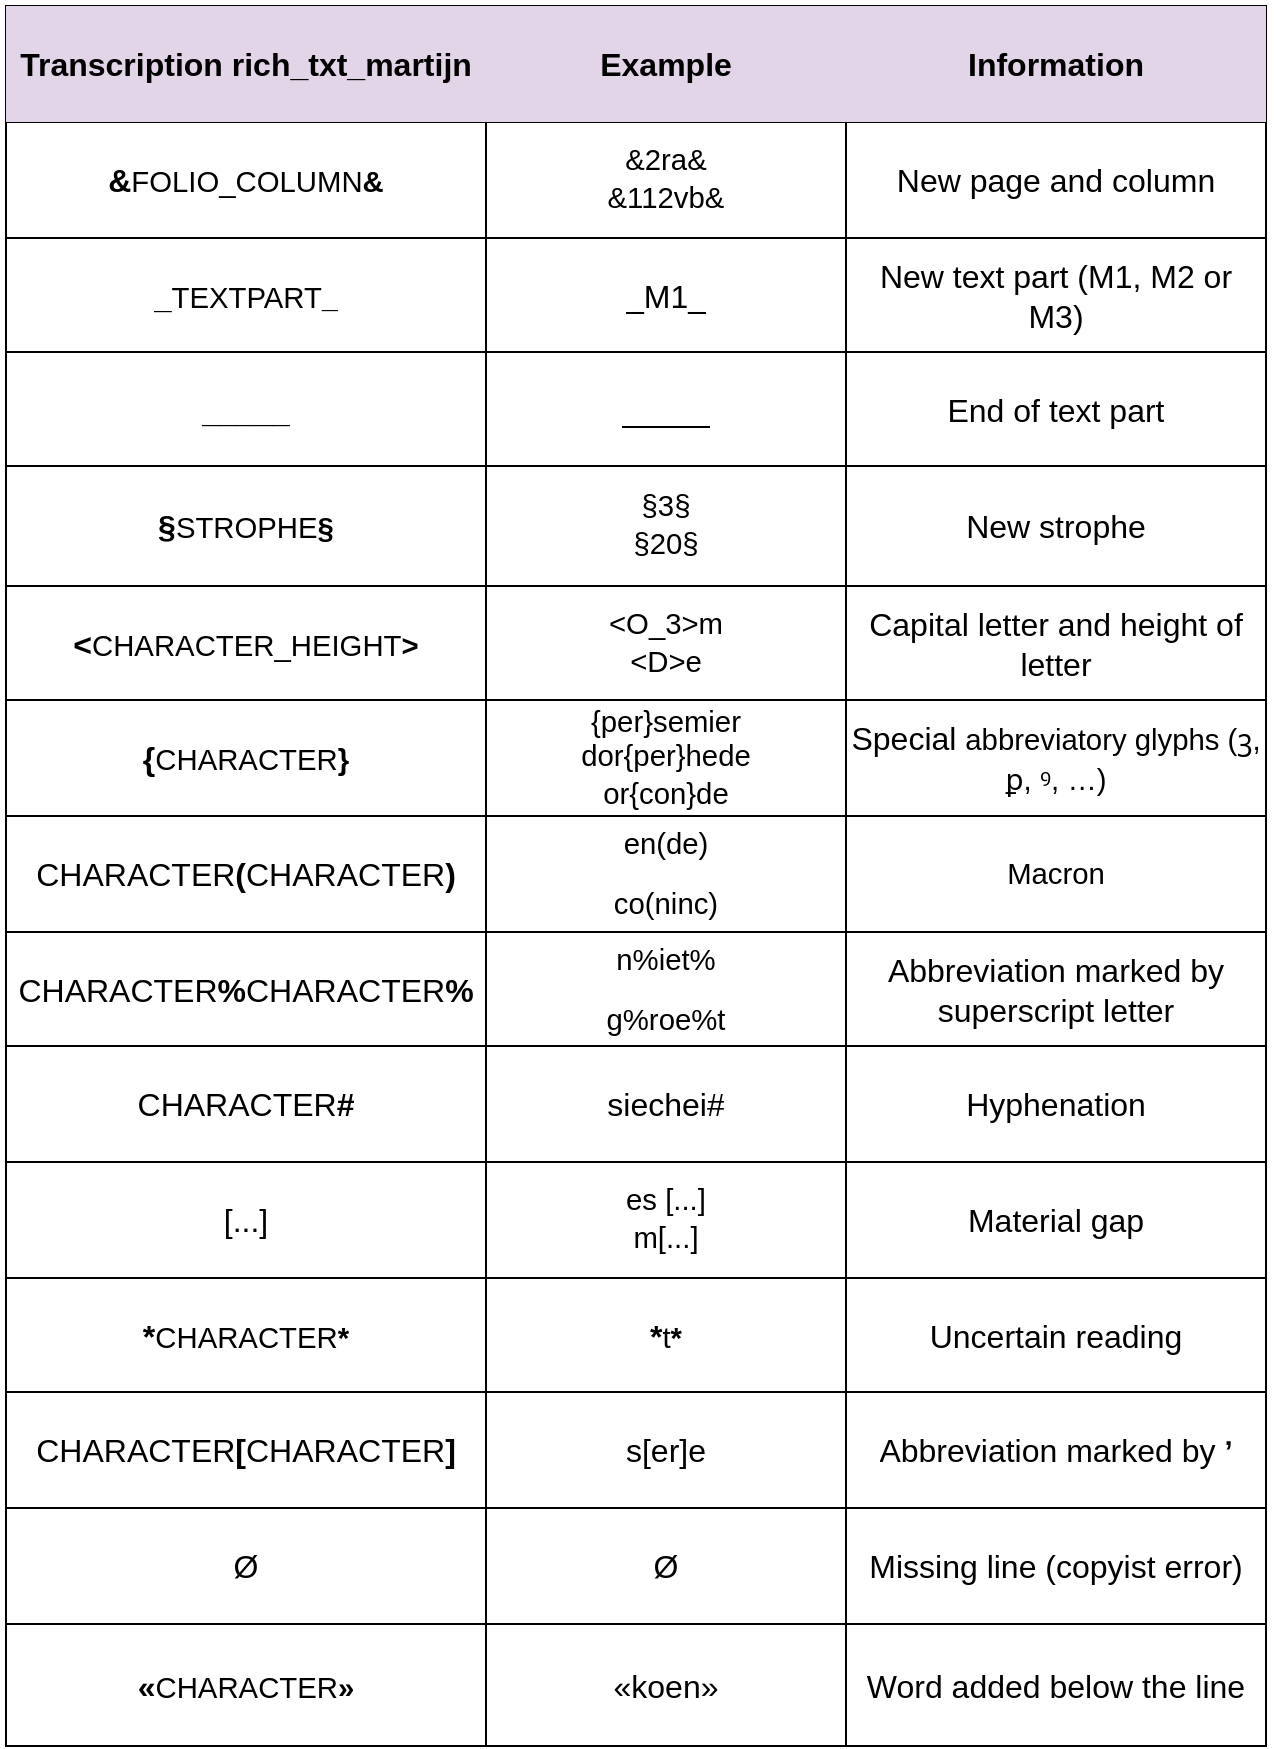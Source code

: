 <mxfile version="21.3.7" type="github">
  <diagram name="Pagina-1" id="mJlwiJq9raq-yvub0vJI">
    <mxGraphModel dx="1058" dy="654" grid="1" gridSize="10" guides="1" tooltips="1" connect="1" arrows="1" fold="1" page="1" pageScale="1" pageWidth="827" pageHeight="1169" math="0" shadow="0">
      <root>
        <mxCell id="0" />
        <mxCell id="1" parent="0" />
        <mxCell id="Lr4mn4v38lpQ2PJF2ylV-3" value="" style="shape=table;startSize=0;container=1;collapsible=0;childLayout=tableLayout;fontSize=16;fontFamily=Helvetica;" vertex="1" parent="1">
          <mxGeometry x="90" y="40" width="630" height="870" as="geometry" />
        </mxCell>
        <mxCell id="Lr4mn4v38lpQ2PJF2ylV-12" value="" style="shape=tableRow;horizontal=0;startSize=0;swimlaneHead=0;swimlaneBody=0;strokeColor=inherit;top=0;left=0;bottom=0;right=0;collapsible=0;dropTarget=0;fillColor=none;points=[[0,0.5],[1,0.5]];portConstraint=eastwest;fontSize=16;fontFamily=Helvetica;" vertex="1" parent="Lr4mn4v38lpQ2PJF2ylV-3">
          <mxGeometry width="630" height="58" as="geometry" />
        </mxCell>
        <mxCell id="Lr4mn4v38lpQ2PJF2ylV-13" value="&lt;b style=&quot;font-size: medium; text-align: start;&quot;&gt;Transcription rich_txt_martijn&lt;/b&gt;&lt;span style=&quot;font-size: medium; text-align: start;&quot;&gt;&lt;/span&gt;" style="shape=partialRectangle;html=1;whiteSpace=wrap;connectable=0;strokeColor=#A62637;overflow=hidden;fillColor=#e1d5e7;top=0;left=0;bottom=0;right=0;pointerEvents=1;fontSize=16;fontFamily=Helvetica;strokeWidth=6;perimeterSpacing=6;" vertex="1" parent="Lr4mn4v38lpQ2PJF2ylV-12">
          <mxGeometry width="240" height="58" as="geometry">
            <mxRectangle width="240" height="58" as="alternateBounds" />
          </mxGeometry>
        </mxCell>
        <mxCell id="Lr4mn4v38lpQ2PJF2ylV-14" value="&lt;b style=&quot;font-size: medium; text-align: start;&quot;&gt;Example&lt;/b&gt;&lt;span style=&quot;font-size: medium; text-align: start;&quot;&gt;&lt;/span&gt;" style="shape=partialRectangle;html=1;whiteSpace=wrap;connectable=0;strokeColor=#9673a6;overflow=hidden;fillColor=#e1d5e7;top=0;left=0;bottom=0;right=0;pointerEvents=1;fontSize=16;fontFamily=Helvetica;strokeWidth=6;perimeterSpacing=6;" vertex="1" parent="Lr4mn4v38lpQ2PJF2ylV-12">
          <mxGeometry x="240" width="180" height="58" as="geometry">
            <mxRectangle width="180" height="58" as="alternateBounds" />
          </mxGeometry>
        </mxCell>
        <mxCell id="Lr4mn4v38lpQ2PJF2ylV-15" value="&lt;b style=&quot;font-size: medium; text-align: start;&quot;&gt;Information&lt;/b&gt;&lt;span style=&quot;font-size: medium; text-align: start;&quot;&gt;&lt;/span&gt;" style="shape=partialRectangle;html=1;whiteSpace=wrap;connectable=0;strokeColor=#9673a6;overflow=hidden;fillColor=#e1d5e7;top=0;left=0;bottom=0;right=0;pointerEvents=1;fontSize=16;fontFamily=Helvetica;strokeWidth=6;perimeterSpacing=6;" vertex="1" parent="Lr4mn4v38lpQ2PJF2ylV-12">
          <mxGeometry x="420" width="210" height="58" as="geometry">
            <mxRectangle width="210" height="58" as="alternateBounds" />
          </mxGeometry>
        </mxCell>
        <mxCell id="Lr4mn4v38lpQ2PJF2ylV-44" style="shape=tableRow;horizontal=0;startSize=0;swimlaneHead=0;swimlaneBody=0;strokeColor=inherit;top=0;left=0;bottom=0;right=0;collapsible=0;dropTarget=0;fillColor=none;points=[[0,0.5],[1,0.5]];portConstraint=eastwest;fontSize=16;fontFamily=Helvetica;" vertex="1" parent="Lr4mn4v38lpQ2PJF2ylV-3">
          <mxGeometry y="58" width="630" height="58" as="geometry" />
        </mxCell>
        <mxCell id="Lr4mn4v38lpQ2PJF2ylV-45" value="&lt;b style=&quot;font-size: medium; text-align: start;&quot;&gt;&amp;amp;&lt;/b&gt;&lt;span style=&quot;text-align: start; font-size: 11pt; line-height: 15.693px;&quot; lang=&quot;nl&quot;&gt;FOLIO_COLUMN&lt;b&gt;&amp;amp;&lt;/b&gt;&lt;/span&gt;&lt;span style=&quot;font-size: medium; text-align: start;&quot;&gt;&lt;/span&gt;" style="shape=partialRectangle;html=1;whiteSpace=wrap;connectable=0;strokeColor=inherit;overflow=hidden;fillColor=none;top=0;left=0;bottom=0;right=0;pointerEvents=1;fontSize=16;fontFamily=Helvetica;" vertex="1" parent="Lr4mn4v38lpQ2PJF2ylV-44">
          <mxGeometry width="240" height="58" as="geometry">
            <mxRectangle width="240" height="58" as="alternateBounds" />
          </mxGeometry>
        </mxCell>
        <mxCell id="Lr4mn4v38lpQ2PJF2ylV-46" value="&lt;div style=&quot;font-size: medium; text-align: start;&quot;&gt;&lt;table align=&quot;center&quot; cellpadding=&quot;0&quot; cellspacing=&quot;0&quot;&gt;&lt;tbody&gt;&lt;tr&gt;&lt;td style=&quot;padding: 0cm 7.05pt;&quot; align=&quot;left&quot; valign=&quot;top&quot;&gt;&lt;p style=&quot;margin: 0cm; line-height: 16.867px; font-size: 11pt; text-align: center;&quot; align=&quot;center&quot; class=&quot;MsoNormal&quot;&gt;&amp;amp;2ra&amp;amp;&lt;/p&gt;&lt;/td&gt;&lt;/tr&gt;&lt;/tbody&gt;&lt;/table&gt;&lt;/div&gt;&lt;span style=&quot;text-align: start; font-size: 11pt; line-height: 15.693px;&quot; lang=&quot;nl&quot;&gt;&amp;amp;112vb&amp;amp;&lt;/span&gt;&lt;span style=&quot;font-size: medium; text-align: start;&quot;&gt;&lt;/span&gt;" style="shape=partialRectangle;html=1;whiteSpace=wrap;connectable=0;strokeColor=inherit;overflow=hidden;fillColor=none;top=0;left=0;bottom=0;right=0;pointerEvents=1;fontSize=16;fontFamily=Helvetica;" vertex="1" parent="Lr4mn4v38lpQ2PJF2ylV-44">
          <mxGeometry x="240" width="180" height="58" as="geometry">
            <mxRectangle width="180" height="58" as="alternateBounds" />
          </mxGeometry>
        </mxCell>
        <mxCell id="Lr4mn4v38lpQ2PJF2ylV-47" value="New page and column&lt;span style=&quot;font-size: medium; text-align: start;&quot;&gt;&lt;/span&gt;" style="shape=partialRectangle;html=1;whiteSpace=wrap;connectable=0;strokeColor=inherit;overflow=hidden;fillColor=none;top=0;left=0;bottom=0;right=0;pointerEvents=1;fontSize=16;fontFamily=Helvetica;" vertex="1" parent="Lr4mn4v38lpQ2PJF2ylV-44">
          <mxGeometry x="420" width="210" height="58" as="geometry">
            <mxRectangle width="210" height="58" as="alternateBounds" />
          </mxGeometry>
        </mxCell>
        <mxCell id="Lr4mn4v38lpQ2PJF2ylV-48" style="shape=tableRow;horizontal=0;startSize=0;swimlaneHead=0;swimlaneBody=0;strokeColor=inherit;top=0;left=0;bottom=0;right=0;collapsible=0;dropTarget=0;fillColor=none;points=[[0,0.5],[1,0.5]];portConstraint=eastwest;fontSize=16;fontFamily=Helvetica;" vertex="1" parent="Lr4mn4v38lpQ2PJF2ylV-3">
          <mxGeometry y="116" width="630" height="57" as="geometry" />
        </mxCell>
        <mxCell id="Lr4mn4v38lpQ2PJF2ylV-49" value="&lt;b style=&quot;font-size: medium; text-align: start;&quot;&gt;_&lt;/b&gt;&lt;span style=&quot;text-align: start; font-size: 11pt; line-height: 15.693px;&quot; lang=&quot;nl&quot;&gt;TEXTPART&lt;b&gt;_&lt;/b&gt;&lt;/span&gt;&lt;span style=&quot;font-size: medium; text-align: start;&quot;&gt;&lt;/span&gt;" style="shape=partialRectangle;html=1;whiteSpace=wrap;connectable=0;strokeColor=inherit;overflow=hidden;fillColor=none;top=0;left=0;bottom=0;right=0;pointerEvents=1;fontSize=16;fontFamily=Helvetica;" vertex="1" parent="Lr4mn4v38lpQ2PJF2ylV-48">
          <mxGeometry width="240" height="57" as="geometry">
            <mxRectangle width="240" height="57" as="alternateBounds" />
          </mxGeometry>
        </mxCell>
        <mxCell id="Lr4mn4v38lpQ2PJF2ylV-50" value="_M1_&lt;span style=&quot;font-size: medium; text-align: start;&quot;&gt;&lt;/span&gt;" style="shape=partialRectangle;html=1;whiteSpace=wrap;connectable=0;strokeColor=inherit;overflow=hidden;fillColor=none;top=0;left=0;bottom=0;right=0;pointerEvents=1;fontSize=16;fontFamily=Helvetica;" vertex="1" parent="Lr4mn4v38lpQ2PJF2ylV-48">
          <mxGeometry x="240" width="180" height="57" as="geometry">
            <mxRectangle width="180" height="57" as="alternateBounds" />
          </mxGeometry>
        </mxCell>
        <mxCell id="Lr4mn4v38lpQ2PJF2ylV-51" value="New text part (M1, M2 or M3)&lt;span style=&quot;font-size: medium; text-align: start;&quot;&gt;&lt;/span&gt;" style="shape=partialRectangle;html=1;whiteSpace=wrap;connectable=0;strokeColor=inherit;overflow=hidden;fillColor=none;top=0;left=0;bottom=0;right=0;pointerEvents=1;fontSize=16;fontFamily=Helvetica;" vertex="1" parent="Lr4mn4v38lpQ2PJF2ylV-48">
          <mxGeometry x="420" width="210" height="57" as="geometry">
            <mxRectangle width="210" height="57" as="alternateBounds" />
          </mxGeometry>
        </mxCell>
        <mxCell id="Lr4mn4v38lpQ2PJF2ylV-52" style="shape=tableRow;horizontal=0;startSize=0;swimlaneHead=0;swimlaneBody=0;strokeColor=inherit;top=0;left=0;bottom=0;right=0;collapsible=0;dropTarget=0;fillColor=none;points=[[0,0.5],[1,0.5]];portConstraint=eastwest;fontSize=16;fontFamily=Helvetica;" vertex="1" parent="Lr4mn4v38lpQ2PJF2ylV-3">
          <mxGeometry y="173" width="630" height="57" as="geometry" />
        </mxCell>
        <mxCell id="Lr4mn4v38lpQ2PJF2ylV-53" value="&lt;b&gt;_____&lt;/b&gt;&lt;span style=&quot;font-size: medium; text-align: start;&quot;&gt;&lt;/span&gt;" style="shape=partialRectangle;html=1;whiteSpace=wrap;connectable=0;strokeColor=inherit;overflow=hidden;fillColor=none;top=0;left=0;bottom=0;right=0;pointerEvents=1;fontSize=16;fontFamily=Helvetica;" vertex="1" parent="Lr4mn4v38lpQ2PJF2ylV-52">
          <mxGeometry width="240" height="57" as="geometry">
            <mxRectangle width="240" height="57" as="alternateBounds" />
          </mxGeometry>
        </mxCell>
        <mxCell id="Lr4mn4v38lpQ2PJF2ylV-54" value="_____&lt;span style=&quot;font-size: medium; text-align: start;&quot;&gt;&lt;/span&gt;" style="shape=partialRectangle;html=1;whiteSpace=wrap;connectable=0;strokeColor=inherit;overflow=hidden;fillColor=none;top=0;left=0;bottom=0;right=0;pointerEvents=1;fontSize=16;fontFamily=Helvetica;" vertex="1" parent="Lr4mn4v38lpQ2PJF2ylV-52">
          <mxGeometry x="240" width="180" height="57" as="geometry">
            <mxRectangle width="180" height="57" as="alternateBounds" />
          </mxGeometry>
        </mxCell>
        <mxCell id="Lr4mn4v38lpQ2PJF2ylV-55" value="End of text part&lt;span style=&quot;font-size: medium; text-align: start;&quot;&gt;&lt;/span&gt;" style="shape=partialRectangle;html=1;whiteSpace=wrap;connectable=0;strokeColor=inherit;overflow=hidden;fillColor=none;top=0;left=0;bottom=0;right=0;pointerEvents=1;fontSize=16;fontFamily=Helvetica;" vertex="1" parent="Lr4mn4v38lpQ2PJF2ylV-52">
          <mxGeometry x="420" width="210" height="57" as="geometry">
            <mxRectangle width="210" height="57" as="alternateBounds" />
          </mxGeometry>
        </mxCell>
        <mxCell id="Lr4mn4v38lpQ2PJF2ylV-56" style="shape=tableRow;horizontal=0;startSize=0;swimlaneHead=0;swimlaneBody=0;strokeColor=inherit;top=0;left=0;bottom=0;right=0;collapsible=0;dropTarget=0;fillColor=none;points=[[0,0.5],[1,0.5]];portConstraint=eastwest;fontSize=16;fontFamily=Helvetica;" vertex="1" parent="Lr4mn4v38lpQ2PJF2ylV-3">
          <mxGeometry y="230" width="630" height="60" as="geometry" />
        </mxCell>
        <mxCell id="Lr4mn4v38lpQ2PJF2ylV-57" value="&lt;b style=&quot;font-size: medium; text-align: start;&quot;&gt;§&lt;/b&gt;&lt;span style=&quot;text-align: start; font-size: 11pt; line-height: 15.693px;&quot; lang=&quot;nl&quot;&gt;STROPHE&lt;b&gt;§&lt;/b&gt;&lt;/span&gt;&lt;span style=&quot;font-size: medium; text-align: start;&quot;&gt;&lt;/span&gt;" style="shape=partialRectangle;html=1;whiteSpace=wrap;connectable=0;strokeColor=inherit;overflow=hidden;fillColor=none;top=0;left=0;bottom=0;right=0;pointerEvents=1;fontSize=16;fontFamily=Helvetica;" vertex="1" parent="Lr4mn4v38lpQ2PJF2ylV-56">
          <mxGeometry width="240" height="60" as="geometry">
            <mxRectangle width="240" height="60" as="alternateBounds" />
          </mxGeometry>
        </mxCell>
        <mxCell id="Lr4mn4v38lpQ2PJF2ylV-58" value="&lt;div style=&quot;font-size: medium; text-align: start;&quot;&gt;&lt;table align=&quot;center&quot; cellpadding=&quot;0&quot; cellspacing=&quot;0&quot;&gt;&lt;tbody&gt;&lt;tr&gt;&lt;td style=&quot;padding: 0cm 7.05pt;&quot; align=&quot;left&quot; valign=&quot;top&quot;&gt;&lt;p style=&quot;margin: 0cm; line-height: 16.867px; font-size: 11pt; text-align: center;&quot; align=&quot;center&quot; class=&quot;MsoNormal&quot;&gt;§3§&lt;/p&gt;&lt;/td&gt;&lt;/tr&gt;&lt;/tbody&gt;&lt;/table&gt;&lt;/div&gt;&lt;span style=&quot;text-align: start; font-size: 11pt; line-height: 15.693px;&quot; lang=&quot;nl&quot;&gt;§20§&lt;/span&gt;&lt;span style=&quot;font-size: medium; text-align: start;&quot;&gt;&lt;/span&gt;" style="shape=partialRectangle;html=1;whiteSpace=wrap;connectable=0;strokeColor=inherit;overflow=hidden;fillColor=none;top=0;left=0;bottom=0;right=0;pointerEvents=1;fontSize=16;fontFamily=Helvetica;" vertex="1" parent="Lr4mn4v38lpQ2PJF2ylV-56">
          <mxGeometry x="240" width="180" height="60" as="geometry">
            <mxRectangle width="180" height="60" as="alternateBounds" />
          </mxGeometry>
        </mxCell>
        <mxCell id="Lr4mn4v38lpQ2PJF2ylV-59" value="New strophe&lt;span style=&quot;font-size: medium; text-align: start;&quot;&gt;&lt;/span&gt;" style="shape=partialRectangle;html=1;whiteSpace=wrap;connectable=0;strokeColor=inherit;overflow=hidden;fillColor=none;top=0;left=0;bottom=0;right=0;pointerEvents=1;fontSize=16;fontFamily=Helvetica;" vertex="1" parent="Lr4mn4v38lpQ2PJF2ylV-56">
          <mxGeometry x="420" width="210" height="60" as="geometry">
            <mxRectangle width="210" height="60" as="alternateBounds" />
          </mxGeometry>
        </mxCell>
        <mxCell id="Lr4mn4v38lpQ2PJF2ylV-60" style="shape=tableRow;horizontal=0;startSize=0;swimlaneHead=0;swimlaneBody=0;strokeColor=inherit;top=0;left=0;bottom=0;right=0;collapsible=0;dropTarget=0;fillColor=none;points=[[0,0.5],[1,0.5]];portConstraint=eastwest;fontSize=16;fontFamily=Helvetica;" vertex="1" parent="Lr4mn4v38lpQ2PJF2ylV-3">
          <mxGeometry y="290" width="630" height="57" as="geometry" />
        </mxCell>
        <mxCell id="Lr4mn4v38lpQ2PJF2ylV-61" value="&lt;b style=&quot;font-size: medium; text-align: start;&quot;&gt;&amp;lt;&lt;/b&gt;&lt;span style=&quot;text-align: start; font-size: 11pt; line-height: 15.693px;&quot; lang=&quot;nl&quot;&gt;CHARACTER_HEIGHT&lt;b&gt;&amp;gt;&lt;/b&gt;&lt;/span&gt;&lt;span style=&quot;font-size: medium; text-align: start;&quot;&gt;&lt;/span&gt;" style="shape=partialRectangle;html=1;whiteSpace=wrap;connectable=0;strokeColor=inherit;overflow=hidden;fillColor=none;top=0;left=0;bottom=0;right=0;pointerEvents=1;fontSize=16;fontFamily=Helvetica;" vertex="1" parent="Lr4mn4v38lpQ2PJF2ylV-60">
          <mxGeometry width="240" height="57" as="geometry">
            <mxRectangle width="240" height="57" as="alternateBounds" />
          </mxGeometry>
        </mxCell>
        <mxCell id="Lr4mn4v38lpQ2PJF2ylV-62" value="&lt;div style=&quot;font-size: medium; text-align: start;&quot;&gt;&lt;table align=&quot;center&quot; cellpadding=&quot;0&quot; cellspacing=&quot;0&quot;&gt;&lt;tbody&gt;&lt;tr&gt;&lt;td style=&quot;padding: 0cm 7.05pt;&quot; align=&quot;left&quot; valign=&quot;top&quot;&gt;&lt;p style=&quot;margin: 0cm; line-height: 16.867px; font-size: 11pt; text-align: center;&quot; align=&quot;center&quot; class=&quot;MsoNormal&quot;&gt;&amp;lt;O_3&amp;gt;m&lt;/p&gt;&lt;/td&gt;&lt;/tr&gt;&lt;/tbody&gt;&lt;/table&gt;&lt;/div&gt;&lt;span style=&quot;text-align: start; font-size: 11pt; line-height: 15.693px;&quot; lang=&quot;nl&quot;&gt;&amp;lt;D&amp;gt;e&lt;/span&gt;&lt;span style=&quot;font-size: medium; text-align: start;&quot;&gt;&lt;/span&gt;" style="shape=partialRectangle;html=1;whiteSpace=wrap;connectable=0;strokeColor=inherit;overflow=hidden;fillColor=none;top=0;left=0;bottom=0;right=0;pointerEvents=1;fontSize=16;fontFamily=Helvetica;" vertex="1" parent="Lr4mn4v38lpQ2PJF2ylV-60">
          <mxGeometry x="240" width="180" height="57" as="geometry">
            <mxRectangle width="180" height="57" as="alternateBounds" />
          </mxGeometry>
        </mxCell>
        <mxCell id="Lr4mn4v38lpQ2PJF2ylV-63" value="Capital letter and height of letter&lt;span style=&quot;font-size: medium; text-align: start;&quot;&gt;&lt;/span&gt;" style="shape=partialRectangle;html=1;whiteSpace=wrap;connectable=0;strokeColor=inherit;overflow=hidden;fillColor=none;top=0;left=0;bottom=0;right=0;pointerEvents=1;fontSize=16;fontFamily=Helvetica;" vertex="1" parent="Lr4mn4v38lpQ2PJF2ylV-60">
          <mxGeometry x="420" width="210" height="57" as="geometry">
            <mxRectangle width="210" height="57" as="alternateBounds" />
          </mxGeometry>
        </mxCell>
        <mxCell id="Lr4mn4v38lpQ2PJF2ylV-64" style="shape=tableRow;horizontal=0;startSize=0;swimlaneHead=0;swimlaneBody=0;strokeColor=inherit;top=0;left=0;bottom=0;right=0;collapsible=0;dropTarget=0;fillColor=none;points=[[0,0.5],[1,0.5]];portConstraint=eastwest;fontSize=16;fontFamily=Helvetica;" vertex="1" parent="Lr4mn4v38lpQ2PJF2ylV-3">
          <mxGeometry y="347" width="630" height="58" as="geometry" />
        </mxCell>
        <mxCell id="Lr4mn4v38lpQ2PJF2ylV-65" value="&lt;b style=&quot;font-size: medium; text-align: start;&quot;&gt;{&lt;/b&gt;&lt;span style=&quot;text-align: start; font-size: 11pt; line-height: 15.693px;&quot; lang=&quot;nl&quot;&gt;CHARACTER&lt;b&gt;}&lt;/b&gt;&lt;/span&gt;&lt;span style=&quot;font-size: medium; text-align: start;&quot;&gt;&lt;/span&gt;" style="shape=partialRectangle;html=1;whiteSpace=wrap;connectable=0;strokeColor=inherit;overflow=hidden;fillColor=none;top=0;left=0;bottom=0;right=0;pointerEvents=1;fontSize=16;fontFamily=Helvetica;" vertex="1" parent="Lr4mn4v38lpQ2PJF2ylV-64">
          <mxGeometry width="240" height="58" as="geometry">
            <mxRectangle width="240" height="58" as="alternateBounds" />
          </mxGeometry>
        </mxCell>
        <mxCell id="Lr4mn4v38lpQ2PJF2ylV-66" value="&lt;div style=&quot;font-size: medium; text-align: start;&quot;&gt;&lt;table align=&quot;center&quot; cellpadding=&quot;0&quot; cellspacing=&quot;0&quot;&gt;&lt;tbody&gt;&lt;tr&gt;&lt;td style=&quot;padding: 0cm 7.05pt;&quot; align=&quot;left&quot; valign=&quot;top&quot;&gt;&lt;p style=&quot;margin: 0cm; line-height: 16.867px; font-size: 11pt; text-align: center;&quot; align=&quot;center&quot; class=&quot;MsoNormal&quot;&gt;{per}semier&lt;/p&gt;&lt;p style=&quot;margin: 0cm; line-height: 16.867px; font-size: 11pt; text-align: center;&quot; align=&quot;center&quot; class=&quot;MsoNormal&quot;&gt;&lt;span style=&quot;&quot; lang=&quot;nl&quot;&gt;dor{per}hede&lt;/span&gt;&lt;/p&gt;&lt;/td&gt;&lt;/tr&gt;&lt;/tbody&gt;&lt;/table&gt;&lt;/div&gt;&lt;span style=&quot;text-align: start; font-size: 11pt; line-height: 15.693px;&quot; lang=&quot;nl&quot;&gt;or{con}de&lt;/span&gt;&lt;span style=&quot;font-size: medium; text-align: start;&quot;&gt;&lt;/span&gt;" style="shape=partialRectangle;html=1;whiteSpace=wrap;connectable=0;strokeColor=inherit;overflow=hidden;fillColor=none;top=0;left=0;bottom=0;right=0;pointerEvents=1;fontSize=16;fontFamily=Helvetica;" vertex="1" parent="Lr4mn4v38lpQ2PJF2ylV-64">
          <mxGeometry x="240" width="180" height="58" as="geometry">
            <mxRectangle width="180" height="58" as="alternateBounds" />
          </mxGeometry>
        </mxCell>
        <mxCell id="Lr4mn4v38lpQ2PJF2ylV-67" value="Special &lt;span style=&quot;text-align: start; font-size: 11pt; line-height: 15.693px;&quot; lang=&quot;EN-US&quot;&gt;abbreviatory glyphs&lt;/span&gt;&lt;span style=&quot;text-align: start; font-size: 11pt; line-height: 15.693px;&quot; lang=&quot;EN-US&quot;&gt; (&lt;/span&gt;&lt;span style=&quot;text-align: start; font-size: 11pt; line-height: 15.693px;&quot; lang=&quot;nl&quot;&gt;ꝫ&lt;/span&gt;&lt;span style=&quot;text-align: start; font-size: 11pt; line-height: 15.693px;&quot; lang=&quot;EN-US&quot;&gt;, &lt;/span&gt;&lt;span style=&quot;text-align: start; font-size: 11pt; line-height: 15.693px;&quot; lang=&quot;nl&quot;&gt;ꝑ&lt;/span&gt;&lt;span style=&quot;text-align: start; font-size: 11pt; line-height: 15.693px;&quot; lang=&quot;EN-US&quot;&gt;, &lt;/span&gt;&lt;span style=&quot;text-align: start; font-size: 11pt; line-height: 15.693px;&quot; lang=&quot;nl&quot;&gt;ꝰ&lt;/span&gt;&lt;span style=&quot;text-align: start; font-size: 11pt; line-height: 15.693px;&quot; lang=&quot;EN-US&quot;&gt;, …)&lt;/span&gt;&lt;span style=&quot;font-size: medium; text-align: start;&quot;&gt;&lt;/span&gt;" style="shape=partialRectangle;html=1;whiteSpace=wrap;connectable=0;strokeColor=inherit;overflow=hidden;fillColor=none;top=0;left=0;bottom=0;right=0;pointerEvents=1;fontSize=16;fontFamily=Helvetica;" vertex="1" parent="Lr4mn4v38lpQ2PJF2ylV-64">
          <mxGeometry x="420" width="210" height="58" as="geometry">
            <mxRectangle width="210" height="58" as="alternateBounds" />
          </mxGeometry>
        </mxCell>
        <mxCell id="Lr4mn4v38lpQ2PJF2ylV-68" style="shape=tableRow;horizontal=0;startSize=0;swimlaneHead=0;swimlaneBody=0;strokeColor=inherit;top=0;left=0;bottom=0;right=0;collapsible=0;dropTarget=0;fillColor=none;points=[[0,0.5],[1,0.5]];portConstraint=eastwest;fontSize=16;fontFamily=Helvetica;" vertex="1" parent="Lr4mn4v38lpQ2PJF2ylV-3">
          <mxGeometry y="405" width="630" height="58" as="geometry" />
        </mxCell>
        <mxCell id="Lr4mn4v38lpQ2PJF2ylV-69" value="CHARACTER&lt;b&gt;(&lt;/b&gt;CHARACTER&lt;b&gt;)&lt;/b&gt;&lt;span style=&quot;font-size: medium; text-align: start;&quot;&gt;&lt;/span&gt;" style="shape=partialRectangle;html=1;whiteSpace=wrap;connectable=0;strokeColor=inherit;overflow=hidden;fillColor=none;top=0;left=0;bottom=0;right=0;pointerEvents=1;fontSize=16;fontFamily=Helvetica;" vertex="1" parent="Lr4mn4v38lpQ2PJF2ylV-68">
          <mxGeometry width="240" height="58" as="geometry">
            <mxRectangle width="240" height="58" as="alternateBounds" />
          </mxGeometry>
        </mxCell>
        <mxCell id="Lr4mn4v38lpQ2PJF2ylV-70" value="&lt;div style=&quot;font-size: medium; text-align: start;&quot;&gt;&lt;table align=&quot;center&quot; cellpadding=&quot;0&quot; cellspacing=&quot;0&quot;&gt;&lt;tbody&gt;&lt;tr&gt;&lt;td style=&quot;padding: 0cm 7.05pt;&quot; align=&quot;left&quot; valign=&quot;top&quot;&gt;&lt;p style=&quot;margin: 0cm 0cm 8pt; line-height: 16.867px; font-size: 11pt; text-align: center;&quot; align=&quot;center&quot; class=&quot;MsoNormal&quot;&gt;en(de)&lt;/p&gt;&lt;/td&gt;&lt;/tr&gt;&lt;/tbody&gt;&lt;/table&gt;&lt;/div&gt;&lt;span style=&quot;text-align: start; font-size: 11pt; line-height: 15.693px;&quot; lang=&quot;nl&quot;&gt;co(ninc)&lt;/span&gt;&lt;span style=&quot;font-size: medium; text-align: start;&quot;&gt;&lt;/span&gt;" style="shape=partialRectangle;html=1;whiteSpace=wrap;connectable=0;strokeColor=inherit;overflow=hidden;fillColor=none;top=0;left=0;bottom=0;right=0;pointerEvents=1;fontSize=16;fontFamily=Helvetica;" vertex="1" parent="Lr4mn4v38lpQ2PJF2ylV-68">
          <mxGeometry x="240" width="180" height="58" as="geometry">
            <mxRectangle width="180" height="58" as="alternateBounds" />
          </mxGeometry>
        </mxCell>
        <mxCell id="Lr4mn4v38lpQ2PJF2ylV-71" value="&lt;div style=&quot;font-size: medium; text-align: start;&quot;&gt;&lt;table align=&quot;center&quot; cellpadding=&quot;0&quot; cellspacing=&quot;0&quot;&gt;&lt;tbody&gt;&lt;tr&gt;&lt;td style=&quot;padding: 0cm 7.05pt;&quot; align=&quot;left&quot; valign=&quot;top&quot;&gt;&lt;p style=&quot;margin: 0cm; line-height: 16.867px; font-size: 11pt; text-align: center;&quot; align=&quot;center&quot; class=&quot;MsoNormal&quot;&gt;Macron&lt;/p&gt;&lt;/td&gt;&lt;/tr&gt;&lt;/tbody&gt;&lt;/table&gt;&lt;/div&gt;" style="shape=partialRectangle;html=1;whiteSpace=wrap;connectable=0;strokeColor=inherit;overflow=hidden;fillColor=none;top=0;left=0;bottom=0;right=0;pointerEvents=1;fontSize=16;fontFamily=Helvetica;" vertex="1" parent="Lr4mn4v38lpQ2PJF2ylV-68">
          <mxGeometry x="420" width="210" height="58" as="geometry">
            <mxRectangle width="210" height="58" as="alternateBounds" />
          </mxGeometry>
        </mxCell>
        <mxCell id="Lr4mn4v38lpQ2PJF2ylV-72" style="shape=tableRow;horizontal=0;startSize=0;swimlaneHead=0;swimlaneBody=0;strokeColor=inherit;top=0;left=0;bottom=0;right=0;collapsible=0;dropTarget=0;fillColor=none;points=[[0,0.5],[1,0.5]];portConstraint=eastwest;fontSize=16;fontFamily=Helvetica;" vertex="1" parent="Lr4mn4v38lpQ2PJF2ylV-3">
          <mxGeometry y="463" width="630" height="57" as="geometry" />
        </mxCell>
        <mxCell id="Lr4mn4v38lpQ2PJF2ylV-73" value="CHARACTER&lt;b&gt;%&lt;/b&gt;CHARACTER&lt;b&gt;%&lt;/b&gt;&lt;span style=&quot;font-size: medium; text-align: start;&quot;&gt;&lt;/span&gt;" style="shape=partialRectangle;html=1;whiteSpace=wrap;connectable=0;strokeColor=inherit;overflow=hidden;fillColor=none;top=0;left=0;bottom=0;right=0;pointerEvents=1;fontSize=16;fontFamily=Helvetica;" vertex="1" parent="Lr4mn4v38lpQ2PJF2ylV-72">
          <mxGeometry width="240" height="57" as="geometry">
            <mxRectangle width="240" height="57" as="alternateBounds" />
          </mxGeometry>
        </mxCell>
        <mxCell id="Lr4mn4v38lpQ2PJF2ylV-74" value="&lt;div style=&quot;font-size: medium; text-align: start;&quot;&gt;&lt;table align=&quot;center&quot; cellpadding=&quot;0&quot; cellspacing=&quot;0&quot;&gt;&lt;tbody&gt;&lt;tr&gt;&lt;td style=&quot;padding: 0cm 7.05pt;&quot; align=&quot;left&quot; valign=&quot;top&quot;&gt;&lt;p style=&quot;margin: 0cm 0cm 8pt; line-height: 16.867px; font-size: 11pt; text-align: center;&quot; align=&quot;center&quot; class=&quot;MsoNormal&quot;&gt;n%iet%&lt;/p&gt;&lt;/td&gt;&lt;/tr&gt;&lt;/tbody&gt;&lt;/table&gt;&lt;/div&gt;&lt;span style=&quot;text-align: start; font-size: 11pt; line-height: 15.693px;&quot; lang=&quot;nl&quot;&gt;g%roe%t&lt;/span&gt;&lt;span style=&quot;font-size: medium; text-align: start;&quot;&gt;&lt;/span&gt;" style="shape=partialRectangle;html=1;whiteSpace=wrap;connectable=0;strokeColor=inherit;overflow=hidden;fillColor=none;top=0;left=0;bottom=0;right=0;pointerEvents=1;fontSize=16;fontFamily=Helvetica;" vertex="1" parent="Lr4mn4v38lpQ2PJF2ylV-72">
          <mxGeometry x="240" width="180" height="57" as="geometry">
            <mxRectangle width="180" height="57" as="alternateBounds" />
          </mxGeometry>
        </mxCell>
        <mxCell id="Lr4mn4v38lpQ2PJF2ylV-75" value="Abbreviation marked by superscript letter&lt;span style=&quot;font-size: medium; text-align: start;&quot;&gt;&lt;/span&gt;" style="shape=partialRectangle;html=1;whiteSpace=wrap;connectable=0;strokeColor=inherit;overflow=hidden;fillColor=none;top=0;left=0;bottom=0;right=0;pointerEvents=1;fontSize=16;fontFamily=Helvetica;" vertex="1" parent="Lr4mn4v38lpQ2PJF2ylV-72">
          <mxGeometry x="420" width="210" height="57" as="geometry">
            <mxRectangle width="210" height="57" as="alternateBounds" />
          </mxGeometry>
        </mxCell>
        <mxCell id="Lr4mn4v38lpQ2PJF2ylV-76" style="shape=tableRow;horizontal=0;startSize=0;swimlaneHead=0;swimlaneBody=0;strokeColor=inherit;top=0;left=0;bottom=0;right=0;collapsible=0;dropTarget=0;fillColor=none;points=[[0,0.5],[1,0.5]];portConstraint=eastwest;fontSize=16;fontFamily=Helvetica;" vertex="1" parent="Lr4mn4v38lpQ2PJF2ylV-3">
          <mxGeometry y="520" width="630" height="58" as="geometry" />
        </mxCell>
        <mxCell id="Lr4mn4v38lpQ2PJF2ylV-77" value="CHARACTER&lt;b&gt;#&lt;/b&gt;&lt;span style=&quot;font-size: medium; text-align: start;&quot;&gt;&lt;/span&gt;" style="shape=partialRectangle;html=1;whiteSpace=wrap;connectable=0;strokeColor=inherit;overflow=hidden;fillColor=none;top=0;left=0;bottom=0;right=0;pointerEvents=1;fontSize=16;fontFamily=Helvetica;" vertex="1" parent="Lr4mn4v38lpQ2PJF2ylV-76">
          <mxGeometry width="240" height="58" as="geometry">
            <mxRectangle width="240" height="58" as="alternateBounds" />
          </mxGeometry>
        </mxCell>
        <mxCell id="Lr4mn4v38lpQ2PJF2ylV-78" value="siechei#&lt;span style=&quot;font-size: medium; text-align: start;&quot;&gt;&lt;/span&gt;" style="shape=partialRectangle;html=1;whiteSpace=wrap;connectable=0;strokeColor=inherit;overflow=hidden;fillColor=none;top=0;left=0;bottom=0;right=0;pointerEvents=1;fontSize=16;fontFamily=Helvetica;" vertex="1" parent="Lr4mn4v38lpQ2PJF2ylV-76">
          <mxGeometry x="240" width="180" height="58" as="geometry">
            <mxRectangle width="180" height="58" as="alternateBounds" />
          </mxGeometry>
        </mxCell>
        <mxCell id="Lr4mn4v38lpQ2PJF2ylV-79" value="Hyphenation&lt;span style=&quot;font-size: medium; text-align: start;&quot;&gt;&lt;/span&gt;" style="shape=partialRectangle;html=1;whiteSpace=wrap;connectable=0;strokeColor=inherit;overflow=hidden;fillColor=none;top=0;left=0;bottom=0;right=0;pointerEvents=1;fontSize=16;fontFamily=Helvetica;" vertex="1" parent="Lr4mn4v38lpQ2PJF2ylV-76">
          <mxGeometry x="420" width="210" height="58" as="geometry">
            <mxRectangle width="210" height="58" as="alternateBounds" />
          </mxGeometry>
        </mxCell>
        <mxCell id="Lr4mn4v38lpQ2PJF2ylV-80" style="shape=tableRow;horizontal=0;startSize=0;swimlaneHead=0;swimlaneBody=0;strokeColor=inherit;top=0;left=0;bottom=0;right=0;collapsible=0;dropTarget=0;fillColor=none;points=[[0,0.5],[1,0.5]];portConstraint=eastwest;fontSize=16;fontFamily=Helvetica;" vertex="1" parent="Lr4mn4v38lpQ2PJF2ylV-3">
          <mxGeometry y="578" width="630" height="58" as="geometry" />
        </mxCell>
        <mxCell id="Lr4mn4v38lpQ2PJF2ylV-81" value="[...]&lt;span style=&quot;font-size: medium; text-align: start;&quot;&gt;&lt;/span&gt;" style="shape=partialRectangle;html=1;whiteSpace=wrap;connectable=0;strokeColor=inherit;overflow=hidden;fillColor=none;top=0;left=0;bottom=0;right=0;pointerEvents=1;fontSize=16;fontFamily=Helvetica;" vertex="1" parent="Lr4mn4v38lpQ2PJF2ylV-80">
          <mxGeometry width="240" height="58" as="geometry">
            <mxRectangle width="240" height="58" as="alternateBounds" />
          </mxGeometry>
        </mxCell>
        <mxCell id="Lr4mn4v38lpQ2PJF2ylV-82" value="&lt;div style=&quot;font-size: medium; text-align: start;&quot;&gt;&lt;table align=&quot;center&quot; cellpadding=&quot;0&quot; cellspacing=&quot;0&quot;&gt;&lt;tbody&gt;&lt;tr&gt;&lt;td style=&quot;padding: 0cm 7.05pt;&quot; align=&quot;left&quot; valign=&quot;top&quot;&gt;&lt;p style=&quot;margin: 0cm; line-height: 16.867px; font-size: 11pt; text-align: center;&quot; align=&quot;center&quot; class=&quot;MsoNormal&quot;&gt;es [...]&lt;/p&gt;&lt;/td&gt;&lt;/tr&gt;&lt;/tbody&gt;&lt;/table&gt;&lt;/div&gt;&lt;span style=&quot;text-align: start; font-size: 11pt; line-height: 15.693px;&quot; lang=&quot;nl&quot;&gt;m[...]&lt;/span&gt;&lt;span style=&quot;font-size: medium; text-align: start;&quot;&gt;&lt;/span&gt;" style="shape=partialRectangle;html=1;whiteSpace=wrap;connectable=0;strokeColor=inherit;overflow=hidden;fillColor=none;top=0;left=0;bottom=0;right=0;pointerEvents=1;fontSize=16;fontFamily=Helvetica;" vertex="1" parent="Lr4mn4v38lpQ2PJF2ylV-80">
          <mxGeometry x="240" width="180" height="58" as="geometry">
            <mxRectangle width="180" height="58" as="alternateBounds" />
          </mxGeometry>
        </mxCell>
        <mxCell id="Lr4mn4v38lpQ2PJF2ylV-83" value="Material gap&lt;span style=&quot;font-size: medium; text-align: start;&quot;&gt;&lt;/span&gt;" style="shape=partialRectangle;html=1;whiteSpace=wrap;connectable=0;strokeColor=inherit;overflow=hidden;fillColor=none;top=0;left=0;bottom=0;right=0;pointerEvents=1;fontSize=16;fontFamily=Helvetica;" vertex="1" parent="Lr4mn4v38lpQ2PJF2ylV-80">
          <mxGeometry x="420" width="210" height="58" as="geometry">
            <mxRectangle width="210" height="58" as="alternateBounds" />
          </mxGeometry>
        </mxCell>
        <mxCell id="Lr4mn4v38lpQ2PJF2ylV-84" style="shape=tableRow;horizontal=0;startSize=0;swimlaneHead=0;swimlaneBody=0;strokeColor=inherit;top=0;left=0;bottom=0;right=0;collapsible=0;dropTarget=0;fillColor=none;points=[[0,0.5],[1,0.5]];portConstraint=eastwest;fontSize=16;fontFamily=Helvetica;" vertex="1" parent="Lr4mn4v38lpQ2PJF2ylV-3">
          <mxGeometry y="636" width="630" height="57" as="geometry" />
        </mxCell>
        <mxCell id="Lr4mn4v38lpQ2PJF2ylV-85" value="&lt;b style=&quot;font-size: medium; text-align: start;&quot;&gt;*&lt;/b&gt;&lt;span style=&quot;text-align: start; font-size: 11pt; line-height: 15.693px;&quot; lang=&quot;nl&quot;&gt;CHARACTER&lt;b&gt;*&lt;/b&gt;&lt;/span&gt;&lt;span style=&quot;font-size: medium; text-align: start;&quot;&gt;&lt;/span&gt;" style="shape=partialRectangle;html=1;whiteSpace=wrap;connectable=0;strokeColor=inherit;overflow=hidden;fillColor=none;top=0;left=0;bottom=0;right=0;pointerEvents=1;fontSize=16;fontFamily=Helvetica;" vertex="1" parent="Lr4mn4v38lpQ2PJF2ylV-84">
          <mxGeometry width="240" height="57" as="geometry">
            <mxRectangle width="240" height="57" as="alternateBounds" />
          </mxGeometry>
        </mxCell>
        <mxCell id="Lr4mn4v38lpQ2PJF2ylV-86" value="&lt;b style=&quot;font-size: medium; text-align: start;&quot;&gt;*&lt;/b&gt;&lt;span style=&quot;text-align: start; font-size: 11pt; line-height: 15.693px;&quot; lang=&quot;nl&quot;&gt;t&lt;b&gt;*&lt;/b&gt;&lt;/span&gt;&lt;span style=&quot;font-size: medium; text-align: start;&quot;&gt;&lt;/span&gt;" style="shape=partialRectangle;html=1;whiteSpace=wrap;connectable=0;strokeColor=inherit;overflow=hidden;fillColor=none;top=0;left=0;bottom=0;right=0;pointerEvents=1;fontSize=16;fontFamily=Helvetica;" vertex="1" parent="Lr4mn4v38lpQ2PJF2ylV-84">
          <mxGeometry x="240" width="180" height="57" as="geometry">
            <mxRectangle width="180" height="57" as="alternateBounds" />
          </mxGeometry>
        </mxCell>
        <mxCell id="Lr4mn4v38lpQ2PJF2ylV-87" value="Uncertain reading&lt;span style=&quot;font-size: medium; text-align: start;&quot;&gt;&lt;/span&gt;" style="shape=partialRectangle;html=1;whiteSpace=wrap;connectable=0;strokeColor=inherit;overflow=hidden;fillColor=none;top=0;left=0;bottom=0;right=0;pointerEvents=1;fontSize=16;fontFamily=Helvetica;" vertex="1" parent="Lr4mn4v38lpQ2PJF2ylV-84">
          <mxGeometry x="420" width="210" height="57" as="geometry">
            <mxRectangle width="210" height="57" as="alternateBounds" />
          </mxGeometry>
        </mxCell>
        <mxCell id="Lr4mn4v38lpQ2PJF2ylV-88" style="shape=tableRow;horizontal=0;startSize=0;swimlaneHead=0;swimlaneBody=0;strokeColor=inherit;top=0;left=0;bottom=0;right=0;collapsible=0;dropTarget=0;fillColor=none;points=[[0,0.5],[1,0.5]];portConstraint=eastwest;fontSize=16;fontFamily=Helvetica;" vertex="1" parent="Lr4mn4v38lpQ2PJF2ylV-3">
          <mxGeometry y="693" width="630" height="58" as="geometry" />
        </mxCell>
        <mxCell id="Lr4mn4v38lpQ2PJF2ylV-89" value="CHARACTER&lt;b&gt;[&lt;/b&gt;CHARACTER&lt;b&gt;]&lt;/b&gt;&lt;span style=&quot;font-size: medium; text-align: start;&quot;&gt;&lt;/span&gt;" style="shape=partialRectangle;html=1;whiteSpace=wrap;connectable=0;strokeColor=inherit;overflow=hidden;fillColor=none;top=0;left=0;bottom=0;right=0;pointerEvents=1;fontSize=16;fontFamily=Helvetica;" vertex="1" parent="Lr4mn4v38lpQ2PJF2ylV-88">
          <mxGeometry width="240" height="58" as="geometry">
            <mxRectangle width="240" height="58" as="alternateBounds" />
          </mxGeometry>
        </mxCell>
        <mxCell id="Lr4mn4v38lpQ2PJF2ylV-90" value="s[er]e&lt;span style=&quot;font-size: medium; text-align: start;&quot;&gt;&lt;/span&gt;" style="shape=partialRectangle;html=1;whiteSpace=wrap;connectable=0;strokeColor=inherit;overflow=hidden;fillColor=none;top=0;left=0;bottom=0;right=0;pointerEvents=1;fontSize=16;fontFamily=Helvetica;" vertex="1" parent="Lr4mn4v38lpQ2PJF2ylV-88">
          <mxGeometry x="240" width="180" height="58" as="geometry">
            <mxRectangle width="180" height="58" as="alternateBounds" />
          </mxGeometry>
        </mxCell>
        <mxCell id="Lr4mn4v38lpQ2PJF2ylV-91" value="Abbreviation marked by &lt;b style=&quot;font-size: medium; text-align: start;&quot;&gt;&lt;span style=&quot;font-size: 11pt; line-height: 15.693px;&quot; lang=&quot;nl&quot;&gt;ʼ&lt;/span&gt;&lt;/b&gt;&lt;span style=&quot;font-size: medium; text-align: start;&quot;&gt;&lt;/span&gt;" style="shape=partialRectangle;html=1;whiteSpace=wrap;connectable=0;strokeColor=inherit;overflow=hidden;fillColor=none;top=0;left=0;bottom=0;right=0;pointerEvents=1;fontSize=16;fontFamily=Helvetica;" vertex="1" parent="Lr4mn4v38lpQ2PJF2ylV-88">
          <mxGeometry x="420" width="210" height="58" as="geometry">
            <mxRectangle width="210" height="58" as="alternateBounds" />
          </mxGeometry>
        </mxCell>
        <mxCell id="Lr4mn4v38lpQ2PJF2ylV-4" value="" style="shape=tableRow;horizontal=0;startSize=0;swimlaneHead=0;swimlaneBody=0;strokeColor=inherit;top=0;left=0;bottom=0;right=0;collapsible=0;dropTarget=0;fillColor=none;points=[[0,0.5],[1,0.5]];portConstraint=eastwest;fontSize=16;fontFamily=Helvetica;" vertex="1" parent="Lr4mn4v38lpQ2PJF2ylV-3">
          <mxGeometry y="751" width="630" height="58" as="geometry" />
        </mxCell>
        <mxCell id="Lr4mn4v38lpQ2PJF2ylV-5" value="Ø&lt;span style=&quot;font-size: medium; text-align: start;&quot;&gt;&lt;/span&gt;" style="shape=partialRectangle;html=1;whiteSpace=wrap;connectable=0;strokeColor=inherit;overflow=hidden;fillColor=none;top=0;left=0;bottom=0;right=0;pointerEvents=1;fontSize=16;fontFamily=Helvetica;" vertex="1" parent="Lr4mn4v38lpQ2PJF2ylV-4">
          <mxGeometry width="240" height="58" as="geometry">
            <mxRectangle width="240" height="58" as="alternateBounds" />
          </mxGeometry>
        </mxCell>
        <mxCell id="Lr4mn4v38lpQ2PJF2ylV-6" value="Ø&lt;span style=&quot;font-size: medium; text-align: start;&quot;&gt;&lt;/span&gt;" style="shape=partialRectangle;html=1;whiteSpace=wrap;connectable=0;strokeColor=inherit;overflow=hidden;fillColor=none;top=0;left=0;bottom=0;right=0;pointerEvents=1;fontSize=16;fontFamily=Helvetica;" vertex="1" parent="Lr4mn4v38lpQ2PJF2ylV-4">
          <mxGeometry x="240" width="180" height="58" as="geometry">
            <mxRectangle width="180" height="58" as="alternateBounds" />
          </mxGeometry>
        </mxCell>
        <mxCell id="Lr4mn4v38lpQ2PJF2ylV-7" value="Missing line (copyist error)&lt;span style=&quot;font-size: medium; text-align: start;&quot;&gt;&lt;/span&gt;" style="shape=partialRectangle;html=1;whiteSpace=wrap;connectable=0;strokeColor=inherit;overflow=hidden;fillColor=none;top=0;left=0;bottom=0;right=0;pointerEvents=1;fontSize=16;fontFamily=Helvetica;" vertex="1" parent="Lr4mn4v38lpQ2PJF2ylV-4">
          <mxGeometry x="420" width="210" height="58" as="geometry">
            <mxRectangle width="210" height="58" as="alternateBounds" />
          </mxGeometry>
        </mxCell>
        <mxCell id="Lr4mn4v38lpQ2PJF2ylV-8" value="" style="shape=tableRow;horizontal=0;startSize=0;swimlaneHead=0;swimlaneBody=0;strokeColor=inherit;top=0;left=0;bottom=0;right=0;collapsible=0;dropTarget=0;fillColor=none;points=[[0,0.5],[1,0.5]];portConstraint=eastwest;fontSize=16;fontFamily=Helvetica;" vertex="1" parent="Lr4mn4v38lpQ2PJF2ylV-3">
          <mxGeometry y="809" width="630" height="61" as="geometry" />
        </mxCell>
        <mxCell id="Lr4mn4v38lpQ2PJF2ylV-9" value="&lt;b style=&quot;font-size: medium; text-align: start;&quot;&gt;«&lt;/b&gt;&lt;span style=&quot;text-align: start; font-size: 11pt; line-height: 15.693px;&quot; lang=&quot;nl&quot;&gt;CHARACTER&lt;b&gt;»&lt;/b&gt;&lt;/span&gt;&lt;span style=&quot;font-size: medium; text-align: start;&quot;&gt;&lt;/span&gt;" style="shape=partialRectangle;html=1;whiteSpace=wrap;connectable=0;strokeColor=inherit;overflow=hidden;fillColor=none;top=0;left=0;bottom=0;right=0;pointerEvents=1;fontSize=16;fontFamily=Helvetica;" vertex="1" parent="Lr4mn4v38lpQ2PJF2ylV-8">
          <mxGeometry width="240" height="61" as="geometry">
            <mxRectangle width="240" height="61" as="alternateBounds" />
          </mxGeometry>
        </mxCell>
        <mxCell id="Lr4mn4v38lpQ2PJF2ylV-10" value="«koen»&lt;span style=&quot;font-size: medium; text-align: start;&quot;&gt;&lt;/span&gt;" style="shape=partialRectangle;html=1;whiteSpace=wrap;connectable=0;strokeColor=inherit;overflow=hidden;fillColor=none;top=0;left=0;bottom=0;right=0;pointerEvents=1;fontSize=16;fontFamily=Helvetica;" vertex="1" parent="Lr4mn4v38lpQ2PJF2ylV-8">
          <mxGeometry x="240" width="180" height="61" as="geometry">
            <mxRectangle width="180" height="61" as="alternateBounds" />
          </mxGeometry>
        </mxCell>
        <mxCell id="Lr4mn4v38lpQ2PJF2ylV-11" value="Word added below the line&lt;span style=&quot;font-size: medium; text-align: start;&quot;&gt;&lt;/span&gt;" style="shape=partialRectangle;html=1;whiteSpace=wrap;connectable=0;strokeColor=inherit;overflow=hidden;fillColor=none;top=0;left=0;bottom=0;right=0;pointerEvents=1;fontSize=16;fontFamily=Helvetica;" vertex="1" parent="Lr4mn4v38lpQ2PJF2ylV-8">
          <mxGeometry x="420" width="210" height="61" as="geometry">
            <mxRectangle width="210" height="61" as="alternateBounds" />
          </mxGeometry>
        </mxCell>
        <mxCell id="Lr4mn4v38lpQ2PJF2ylV-43" value="" style="edgeStyle=orthogonalEdgeStyle;rounded=0;orthogonalLoop=1;jettySize=auto;html=1;fontFamily=Helvetica;" edge="1" parent="1">
          <mxGeometry relative="1" as="geometry">
            <mxPoint x="414" y="410" as="sourcePoint" />
            <mxPoint x="414" y="410" as="targetPoint" />
          </mxGeometry>
        </mxCell>
      </root>
    </mxGraphModel>
  </diagram>
</mxfile>
